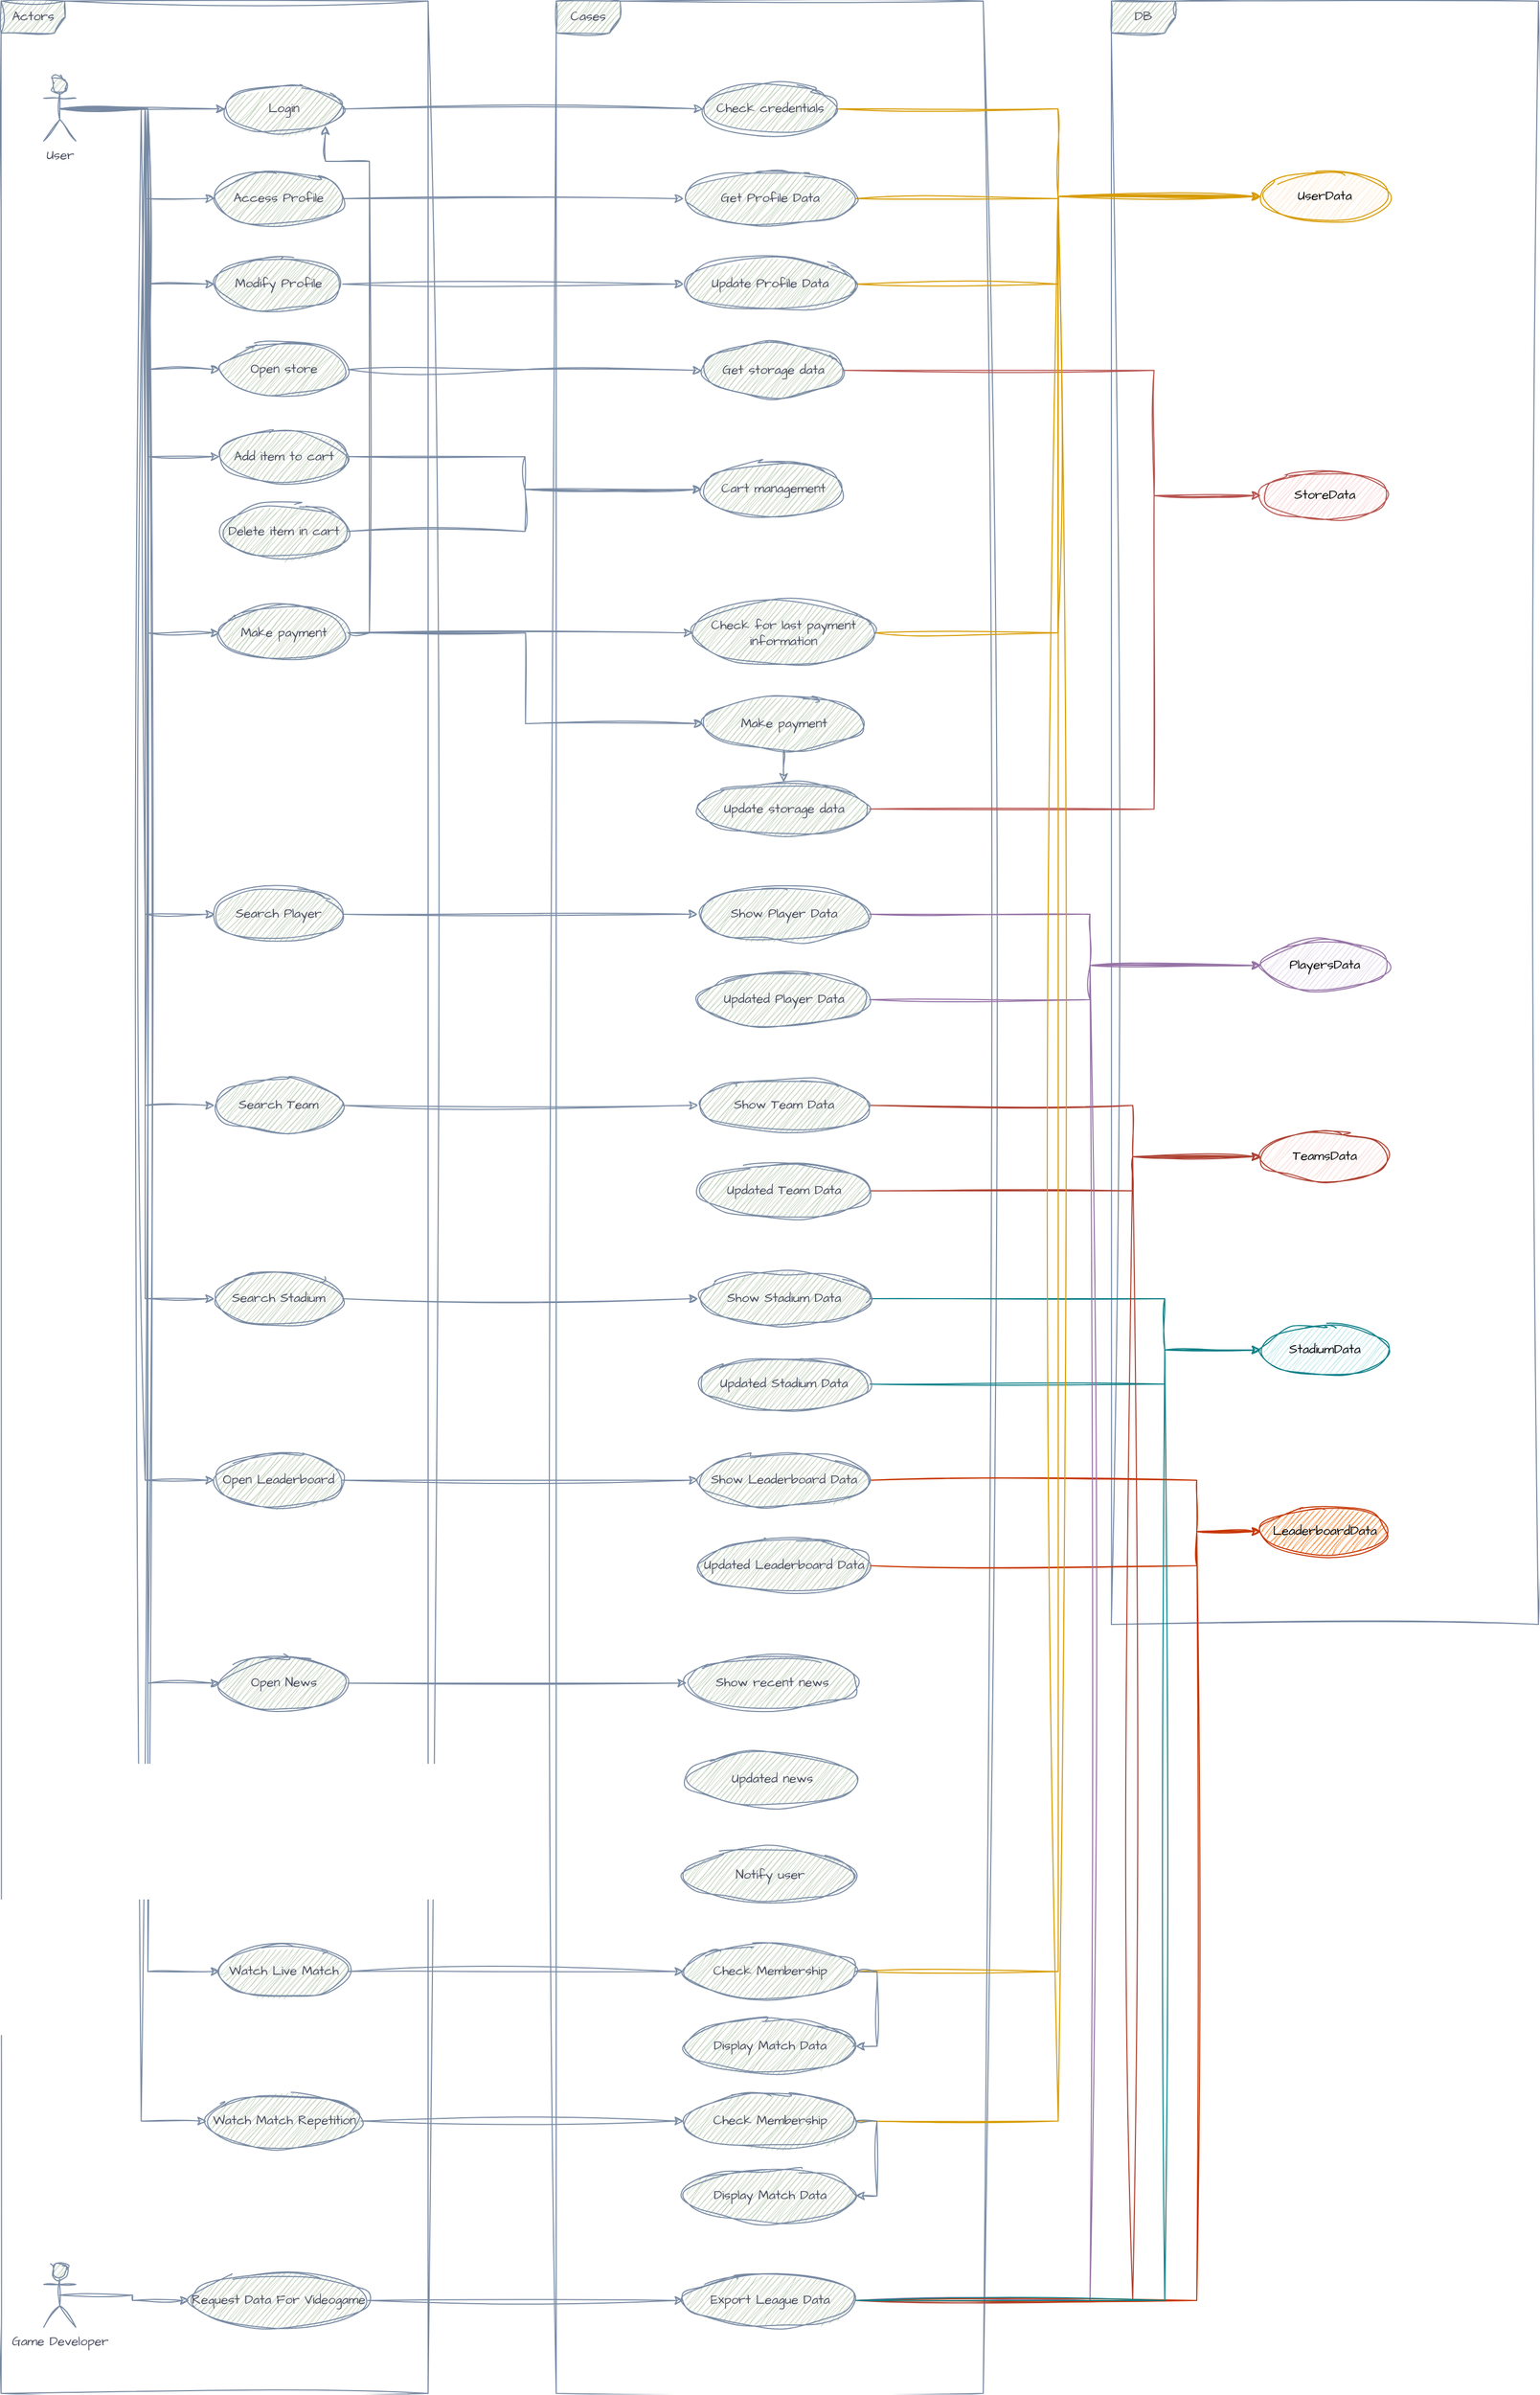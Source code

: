 <mxfile version="24.2.0" type="device">
  <diagram name="Página-1" id="D-0jdvNuqakPEcL21Xn9">
    <mxGraphModel dx="1862" dy="541" grid="1" gridSize="10" guides="1" tooltips="1" connect="1" arrows="1" fold="1" page="1" pageScale="1" pageWidth="827" pageHeight="1169" math="0" shadow="0">
      <root>
        <mxCell id="0" />
        <mxCell id="1" parent="0" />
        <mxCell id="15XDuqP0ykz5soVIeBwF-1" value="Cases" style="shape=umlFrame;whiteSpace=wrap;html=1;pointerEvents=0;sketch=1;hachureGap=4;jiggle=2;curveFitting=1;strokeColor=#788AA3;fontFamily=Architects Daughter;fontSource=https%3A%2F%2Ffonts.googleapis.com%2Fcss%3Ffamily%3DArchitects%2BDaughter;fontColor=#46495D;fillColor=#B2C9AB;movable=0;resizable=0;rotatable=0;deletable=0;editable=0;locked=1;connectable=0;" parent="1" vertex="1">
          <mxGeometry x="200" y="160" width="400" height="2240" as="geometry" />
        </mxCell>
        <mxCell id="15XDuqP0ykz5soVIeBwF-2" value="Actors" style="shape=umlFrame;whiteSpace=wrap;html=1;pointerEvents=0;sketch=1;hachureGap=4;jiggle=2;curveFitting=1;strokeColor=#788AA3;fontFamily=Architects Daughter;fontSource=https%3A%2F%2Ffonts.googleapis.com%2Fcss%3Ffamily%3DArchitects%2BDaughter;fontColor=#46495D;fillColor=#B2C9AB;movable=0;resizable=0;rotatable=0;deletable=0;editable=0;locked=1;connectable=0;" parent="1" vertex="1">
          <mxGeometry x="-320" y="160" width="400" height="2240" as="geometry" />
        </mxCell>
        <mxCell id="15XDuqP0ykz5soVIeBwF-3" value="DB" style="shape=umlFrame;whiteSpace=wrap;html=1;pointerEvents=0;sketch=1;hachureGap=4;jiggle=2;curveFitting=1;strokeColor=#788AA3;fontFamily=Architects Daughter;fontSource=https%3A%2F%2Ffonts.googleapis.com%2Fcss%3Ffamily%3DArchitects%2BDaughter;fontColor=#46495D;fillColor=#B2C9AB;movable=0;resizable=0;rotatable=0;deletable=0;editable=0;locked=1;connectable=0;" parent="1" vertex="1">
          <mxGeometry x="720" y="160" width="400" height="1520" as="geometry" />
        </mxCell>
        <mxCell id="15XDuqP0ykz5soVIeBwF-55" style="edgeStyle=orthogonalEdgeStyle;rounded=0;sketch=1;hachureGap=4;jiggle=2;curveFitting=1;orthogonalLoop=1;jettySize=auto;html=1;exitX=0.5;exitY=0.5;exitDx=0;exitDy=0;exitPerimeter=0;entryX=0;entryY=0.5;entryDx=0;entryDy=0;strokeColor=#788AA3;fontFamily=Architects Daughter;fontSource=https%3A%2F%2Ffonts.googleapis.com%2Fcss%3Ffamily%3DArchitects%2BDaughter;fontColor=#46495D;fillColor=#B2C9AB;" parent="1" source="15XDuqP0ykz5soVIeBwF-4" target="15XDuqP0ykz5soVIeBwF-6" edge="1">
          <mxGeometry relative="1" as="geometry" />
        </mxCell>
        <mxCell id="15XDuqP0ykz5soVIeBwF-58" style="edgeStyle=orthogonalEdgeStyle;rounded=0;sketch=1;hachureGap=4;jiggle=2;curveFitting=1;orthogonalLoop=1;jettySize=auto;html=1;exitX=0.5;exitY=0.5;exitDx=0;exitDy=0;exitPerimeter=0;entryX=0;entryY=0.5;entryDx=0;entryDy=0;strokeColor=#788AA3;fontFamily=Architects Daughter;fontSource=https%3A%2F%2Ffonts.googleapis.com%2Fcss%3Ffamily%3DArchitects%2BDaughter;fontColor=#46495D;fillColor=#B2C9AB;" parent="1" source="15XDuqP0ykz5soVIeBwF-4" target="15XDuqP0ykz5soVIeBwF-19" edge="1">
          <mxGeometry relative="1" as="geometry" />
        </mxCell>
        <mxCell id="15XDuqP0ykz5soVIeBwF-61" style="edgeStyle=orthogonalEdgeStyle;rounded=0;sketch=1;hachureGap=4;jiggle=2;curveFitting=1;orthogonalLoop=1;jettySize=auto;html=1;exitX=0.5;exitY=0.5;exitDx=0;exitDy=0;exitPerimeter=0;entryX=0;entryY=0.5;entryDx=0;entryDy=0;strokeColor=#788AA3;fontFamily=Architects Daughter;fontSource=https%3A%2F%2Ffonts.googleapis.com%2Fcss%3Ffamily%3DArchitects%2BDaughter;fontColor=#46495D;fillColor=#B2C9AB;" parent="1" source="15XDuqP0ykz5soVIeBwF-4" target="15XDuqP0ykz5soVIeBwF-21" edge="1">
          <mxGeometry relative="1" as="geometry" />
        </mxCell>
        <mxCell id="15XDuqP0ykz5soVIeBwF-64" style="edgeStyle=orthogonalEdgeStyle;rounded=0;sketch=1;hachureGap=4;jiggle=2;curveFitting=1;orthogonalLoop=1;jettySize=auto;html=1;exitX=0.5;exitY=0.5;exitDx=0;exitDy=0;exitPerimeter=0;entryX=0;entryY=0.5;entryDx=0;entryDy=0;strokeColor=#788AA3;fontFamily=Architects Daughter;fontSource=https%3A%2F%2Ffonts.googleapis.com%2Fcss%3Ffamily%3DArchitects%2BDaughter;fontColor=#46495D;fillColor=#B2C9AB;" parent="1" source="15XDuqP0ykz5soVIeBwF-4" target="15XDuqP0ykz5soVIeBwF-9" edge="1">
          <mxGeometry relative="1" as="geometry" />
        </mxCell>
        <mxCell id="15XDuqP0ykz5soVIeBwF-83" style="edgeStyle=orthogonalEdgeStyle;rounded=0;sketch=1;hachureGap=4;jiggle=2;curveFitting=1;orthogonalLoop=1;jettySize=auto;html=1;exitX=0.5;exitY=0.5;exitDx=0;exitDy=0;exitPerimeter=0;entryX=0;entryY=0.5;entryDx=0;entryDy=0;strokeColor=#788AA3;fontFamily=Architects Daughter;fontSource=https%3A%2F%2Ffonts.googleapis.com%2Fcss%3Ffamily%3DArchitects%2BDaughter;fontColor=#46495D;fillColor=#B2C9AB;" parent="1" source="15XDuqP0ykz5soVIeBwF-4" target="15XDuqP0ykz5soVIeBwF-12" edge="1">
          <mxGeometry relative="1" as="geometry" />
        </mxCell>
        <mxCell id="15XDuqP0ykz5soVIeBwF-84" style="edgeStyle=orthogonalEdgeStyle;rounded=0;sketch=1;hachureGap=4;jiggle=2;curveFitting=1;orthogonalLoop=1;jettySize=auto;html=1;exitX=0.5;exitY=0.5;exitDx=0;exitDy=0;exitPerimeter=0;entryX=0;entryY=0.5;entryDx=0;entryDy=0;strokeColor=#788AA3;fontFamily=Architects Daughter;fontSource=https%3A%2F%2Ffonts.googleapis.com%2Fcss%3Ffamily%3DArchitects%2BDaughter;fontColor=#46495D;fillColor=#B2C9AB;" parent="1" source="15XDuqP0ykz5soVIeBwF-4" target="15XDuqP0ykz5soVIeBwF-15" edge="1">
          <mxGeometry relative="1" as="geometry" />
        </mxCell>
        <mxCell id="15XDuqP0ykz5soVIeBwF-85" style="edgeStyle=orthogonalEdgeStyle;rounded=0;sketch=1;hachureGap=4;jiggle=2;curveFitting=1;orthogonalLoop=1;jettySize=auto;html=1;exitX=0.5;exitY=0.5;exitDx=0;exitDy=0;exitPerimeter=0;entryX=0;entryY=0.5;entryDx=0;entryDy=0;strokeColor=#788AA3;fontFamily=Architects Daughter;fontSource=https%3A%2F%2Ffonts.googleapis.com%2Fcss%3Ffamily%3DArchitects%2BDaughter;fontColor=#46495D;fillColor=#B2C9AB;" parent="1" source="15XDuqP0ykz5soVIeBwF-4" target="15XDuqP0ykz5soVIeBwF-23" edge="1">
          <mxGeometry relative="1" as="geometry" />
        </mxCell>
        <mxCell id="15XDuqP0ykz5soVIeBwF-86" style="edgeStyle=orthogonalEdgeStyle;rounded=0;sketch=1;hachureGap=4;jiggle=2;curveFitting=1;orthogonalLoop=1;jettySize=auto;html=1;exitX=0.5;exitY=0.5;exitDx=0;exitDy=0;exitPerimeter=0;entryX=0;entryY=0.5;entryDx=0;entryDy=0;strokeColor=#788AA3;fontFamily=Architects Daughter;fontSource=https%3A%2F%2Ffonts.googleapis.com%2Fcss%3Ffamily%3DArchitects%2BDaughter;fontColor=#46495D;fillColor=#B2C9AB;" parent="1" source="15XDuqP0ykz5soVIeBwF-4" target="15XDuqP0ykz5soVIeBwF-26" edge="1">
          <mxGeometry relative="1" as="geometry" />
        </mxCell>
        <mxCell id="15XDuqP0ykz5soVIeBwF-87" style="edgeStyle=orthogonalEdgeStyle;rounded=0;sketch=1;hachureGap=4;jiggle=2;curveFitting=1;orthogonalLoop=1;jettySize=auto;html=1;exitX=0.5;exitY=0.5;exitDx=0;exitDy=0;exitPerimeter=0;entryX=0;entryY=0.5;entryDx=0;entryDy=0;strokeColor=#788AA3;fontFamily=Architects Daughter;fontSource=https%3A%2F%2Ffonts.googleapis.com%2Fcss%3Ffamily%3DArchitects%2BDaughter;fontColor=#46495D;fillColor=#B2C9AB;" parent="1" source="15XDuqP0ykz5soVIeBwF-4" target="15XDuqP0ykz5soVIeBwF-31" edge="1">
          <mxGeometry relative="1" as="geometry" />
        </mxCell>
        <mxCell id="15XDuqP0ykz5soVIeBwF-88" style="edgeStyle=orthogonalEdgeStyle;rounded=0;sketch=1;hachureGap=4;jiggle=2;curveFitting=1;orthogonalLoop=1;jettySize=auto;html=1;exitX=0.5;exitY=0.5;exitDx=0;exitDy=0;exitPerimeter=0;entryX=0;entryY=0.5;entryDx=0;entryDy=0;strokeColor=#788AA3;fontFamily=Architects Daughter;fontSource=https%3A%2F%2Ffonts.googleapis.com%2Fcss%3Ffamily%3DArchitects%2BDaughter;fontColor=#46495D;fillColor=#B2C9AB;" parent="1" source="15XDuqP0ykz5soVIeBwF-4" target="15XDuqP0ykz5soVIeBwF-35" edge="1">
          <mxGeometry relative="1" as="geometry" />
        </mxCell>
        <mxCell id="15XDuqP0ykz5soVIeBwF-89" style="edgeStyle=orthogonalEdgeStyle;rounded=0;sketch=1;hachureGap=4;jiggle=2;curveFitting=1;orthogonalLoop=1;jettySize=auto;html=1;exitX=0.5;exitY=0.5;exitDx=0;exitDy=0;exitPerimeter=0;entryX=0;entryY=0.5;entryDx=0;entryDy=0;strokeColor=#788AA3;fontFamily=Architects Daughter;fontSource=https%3A%2F%2Ffonts.googleapis.com%2Fcss%3Ffamily%3DArchitects%2BDaughter;fontColor=#46495D;fillColor=#B2C9AB;" parent="1" source="15XDuqP0ykz5soVIeBwF-4" target="15XDuqP0ykz5soVIeBwF-39" edge="1">
          <mxGeometry relative="1" as="geometry" />
        </mxCell>
        <mxCell id="15XDuqP0ykz5soVIeBwF-90" style="edgeStyle=orthogonalEdgeStyle;rounded=0;sketch=1;hachureGap=4;jiggle=2;curveFitting=1;orthogonalLoop=1;jettySize=auto;html=1;exitX=0.5;exitY=0.5;exitDx=0;exitDy=0;exitPerimeter=0;entryX=0;entryY=0.5;entryDx=0;entryDy=0;strokeColor=#788AA3;fontFamily=Architects Daughter;fontSource=https%3A%2F%2Ffonts.googleapis.com%2Fcss%3Ffamily%3DArchitects%2BDaughter;fontColor=#46495D;fillColor=#B2C9AB;" parent="1" source="15XDuqP0ykz5soVIeBwF-4" target="15XDuqP0ykz5soVIeBwF-44" edge="1">
          <mxGeometry relative="1" as="geometry" />
        </mxCell>
        <mxCell id="15XDuqP0ykz5soVIeBwF-91" style="edgeStyle=orthogonalEdgeStyle;rounded=0;sketch=1;hachureGap=4;jiggle=2;curveFitting=1;orthogonalLoop=1;jettySize=auto;html=1;exitX=0.5;exitY=0.5;exitDx=0;exitDy=0;exitPerimeter=0;entryX=0;entryY=0.5;entryDx=0;entryDy=0;strokeColor=#788AA3;fontFamily=Architects Daughter;fontSource=https%3A%2F%2Ffonts.googleapis.com%2Fcss%3Ffamily%3DArchitects%2BDaughter;fontColor=#46495D;fillColor=#B2C9AB;" parent="1" source="15XDuqP0ykz5soVIeBwF-4" target="15XDuqP0ykz5soVIeBwF-47" edge="1">
          <mxGeometry relative="1" as="geometry" />
        </mxCell>
        <mxCell id="15XDuqP0ykz5soVIeBwF-4" value="User" style="shape=umlActor;verticalLabelPosition=bottom;verticalAlign=top;html=1;sketch=1;hachureGap=4;jiggle=2;curveFitting=1;strokeColor=#788AA3;fontFamily=Architects Daughter;fontSource=https%3A%2F%2Ffonts.googleapis.com%2Fcss%3Ffamily%3DArchitects%2BDaughter;fontColor=#46495D;fillColor=#B2C9AB;labelPosition=center;align=center;" parent="1" vertex="1">
          <mxGeometry x="-280" y="230.94" width="30" height="60" as="geometry" />
        </mxCell>
        <mxCell id="15XDuqP0ykz5soVIeBwF-56" style="edgeStyle=orthogonalEdgeStyle;rounded=0;sketch=1;hachureGap=4;jiggle=2;curveFitting=1;orthogonalLoop=1;jettySize=auto;html=1;exitX=1;exitY=0.5;exitDx=0;exitDy=0;entryX=0;entryY=0.5;entryDx=0;entryDy=0;strokeColor=#788AA3;fontFamily=Architects Daughter;fontSource=https%3A%2F%2Ffonts.googleapis.com%2Fcss%3Ffamily%3DArchitects%2BDaughter;fontColor=#46495D;fillColor=#B2C9AB;" parent="1" source="15XDuqP0ykz5soVIeBwF-6" target="15XDuqP0ykz5soVIeBwF-7" edge="1">
          <mxGeometry relative="1" as="geometry" />
        </mxCell>
        <mxCell id="15XDuqP0ykz5soVIeBwF-6" value="Login" style="ellipse;whiteSpace=wrap;html=1;sketch=1;hachureGap=4;jiggle=2;curveFitting=1;strokeColor=#788AA3;fontFamily=Architects Daughter;fontSource=https%3A%2F%2Ffonts.googleapis.com%2Fcss%3Ffamily%3DArchitects%2BDaughter;fontColor=#46495D;fillColor=#B2C9AB;" parent="1" vertex="1">
          <mxGeometry x="-110" y="238.44" width="110" height="45" as="geometry" />
        </mxCell>
        <mxCell id="15XDuqP0ykz5soVIeBwF-57" style="edgeStyle=orthogonalEdgeStyle;rounded=0;sketch=1;hachureGap=4;jiggle=2;curveFitting=1;orthogonalLoop=1;jettySize=auto;html=1;exitX=1;exitY=0.5;exitDx=0;exitDy=0;entryX=0;entryY=0.5;entryDx=0;entryDy=0;strokeColor=#d79b00;fontFamily=Architects Daughter;fontSource=https%3A%2F%2Ffonts.googleapis.com%2Fcss%3Ffamily%3DArchitects%2BDaughter;fontColor=#46495D;fillColor=#ffe6cc;" parent="1" source="15XDuqP0ykz5soVIeBwF-7" target="15XDuqP0ykz5soVIeBwF-8" edge="1">
          <mxGeometry relative="1" as="geometry">
            <Array as="points">
              <mxPoint x="670" y="261" />
              <mxPoint x="670" y="343" />
            </Array>
          </mxGeometry>
        </mxCell>
        <mxCell id="15XDuqP0ykz5soVIeBwF-7" value="Check credentials" style="ellipse;whiteSpace=wrap;html=1;sketch=1;hachureGap=4;jiggle=2;curveFitting=1;strokeColor=#788AA3;fontFamily=Architects Daughter;fontSource=https%3A%2F%2Ffonts.googleapis.com%2Fcss%3Ffamily%3DArchitects%2BDaughter;fontColor=#46495D;fillColor=#B2C9AB;" parent="1" vertex="1">
          <mxGeometry x="337.5" y="237.66" width="125" height="46.56" as="geometry" />
        </mxCell>
        <mxCell id="15XDuqP0ykz5soVIeBwF-8" value="UserData" style="ellipse;whiteSpace=wrap;html=1;sketch=1;hachureGap=4;jiggle=2;curveFitting=1;strokeColor=#d79b00;fontFamily=Architects Daughter;fontSource=https%3A%2F%2Ffonts.googleapis.com%2Fcss%3Ffamily%3DArchitects%2BDaughter;fillColor=#ffe6cc;" parent="1" vertex="1">
          <mxGeometry x="860" y="320" width="120" height="45.93" as="geometry" />
        </mxCell>
        <mxCell id="15XDuqP0ykz5soVIeBwF-65" style="edgeStyle=orthogonalEdgeStyle;rounded=0;sketch=1;hachureGap=4;jiggle=2;curveFitting=1;orthogonalLoop=1;jettySize=auto;html=1;exitX=1;exitY=0.5;exitDx=0;exitDy=0;entryX=0;entryY=0.5;entryDx=0;entryDy=0;strokeColor=#788AA3;fontFamily=Architects Daughter;fontSource=https%3A%2F%2Ffonts.googleapis.com%2Fcss%3Ffamily%3DArchitects%2BDaughter;fontColor=#46495D;fillColor=#B2C9AB;" parent="1" source="15XDuqP0ykz5soVIeBwF-9" target="15XDuqP0ykz5soVIeBwF-10" edge="1">
          <mxGeometry relative="1" as="geometry" />
        </mxCell>
        <mxCell id="15XDuqP0ykz5soVIeBwF-9" value="Open store" style="ellipse;whiteSpace=wrap;html=1;sketch=1;hachureGap=4;jiggle=2;curveFitting=1;strokeColor=#788AA3;fontFamily=Architects Daughter;fontSource=https%3A%2F%2Ffonts.googleapis.com%2Fcss%3Ffamily%3DArchitects%2BDaughter;fontColor=#46495D;fillColor=#B2C9AB;" parent="1" vertex="1">
          <mxGeometry x="-115" y="480" width="120" height="50" as="geometry" />
        </mxCell>
        <mxCell id="15XDuqP0ykz5soVIeBwF-66" style="edgeStyle=orthogonalEdgeStyle;rounded=0;sketch=1;hachureGap=4;jiggle=2;curveFitting=1;orthogonalLoop=1;jettySize=auto;html=1;exitX=1;exitY=0.5;exitDx=0;exitDy=0;entryX=0;entryY=0.5;entryDx=0;entryDy=0;strokeColor=#b85450;fontFamily=Architects Daughter;fontSource=https%3A%2F%2Ffonts.googleapis.com%2Fcss%3Ffamily%3DArchitects%2BDaughter;fontColor=#46495D;fillColor=#f8cecc;" parent="1" source="15XDuqP0ykz5soVIeBwF-10" target="15XDuqP0ykz5soVIeBwF-11" edge="1">
          <mxGeometry relative="1" as="geometry">
            <Array as="points">
              <mxPoint x="760" y="506" />
              <mxPoint x="760" y="623" />
            </Array>
          </mxGeometry>
        </mxCell>
        <mxCell id="15XDuqP0ykz5soVIeBwF-10" value="Get storage data" style="ellipse;whiteSpace=wrap;html=1;sketch=1;hachureGap=4;jiggle=2;curveFitting=1;strokeColor=#788AA3;fontFamily=Architects Daughter;fontSource=https%3A%2F%2Ffonts.googleapis.com%2Fcss%3Ffamily%3DArchitects%2BDaughter;fontColor=#46495D;fillColor=#B2C9AB;" parent="1" vertex="1">
          <mxGeometry x="336.5" y="480" width="132.5" height="51.56" as="geometry" />
        </mxCell>
        <mxCell id="15XDuqP0ykz5soVIeBwF-11" value="StoreData" style="ellipse;whiteSpace=wrap;html=1;sketch=1;hachureGap=4;jiggle=2;curveFitting=1;strokeColor=#b85450;fontFamily=Architects Daughter;fontSource=https%3A%2F%2Ffonts.googleapis.com%2Fcss%3Ffamily%3DArchitects%2BDaughter;fillColor=#f8cecc;" parent="1" vertex="1">
          <mxGeometry x="860" y="600" width="120" height="45.93" as="geometry" />
        </mxCell>
        <mxCell id="15XDuqP0ykz5soVIeBwF-67" style="edgeStyle=orthogonalEdgeStyle;rounded=0;sketch=1;hachureGap=4;jiggle=2;curveFitting=1;orthogonalLoop=1;jettySize=auto;html=1;exitX=1;exitY=0.5;exitDx=0;exitDy=0;entryX=0;entryY=0.5;entryDx=0;entryDy=0;strokeColor=#788AA3;fontFamily=Architects Daughter;fontSource=https%3A%2F%2Ffonts.googleapis.com%2Fcss%3Ffamily%3DArchitects%2BDaughter;fontColor=#46495D;fillColor=#B2C9AB;" parent="1" source="15XDuqP0ykz5soVIeBwF-12" target="15XDuqP0ykz5soVIeBwF-14" edge="1">
          <mxGeometry relative="1" as="geometry" />
        </mxCell>
        <mxCell id="15XDuqP0ykz5soVIeBwF-12" value="Add item to cart" style="ellipse;whiteSpace=wrap;html=1;sketch=1;hachureGap=4;jiggle=2;curveFitting=1;strokeColor=#788AA3;fontFamily=Architects Daughter;fontSource=https%3A%2F%2Ffonts.googleapis.com%2Fcss%3Ffamily%3DArchitects%2BDaughter;fontColor=#46495D;fillColor=#B2C9AB;" parent="1" vertex="1">
          <mxGeometry x="-115" y="561.56" width="120" height="50" as="geometry" />
        </mxCell>
        <mxCell id="15XDuqP0ykz5soVIeBwF-68" style="edgeStyle=orthogonalEdgeStyle;rounded=0;sketch=1;hachureGap=4;jiggle=2;curveFitting=1;orthogonalLoop=1;jettySize=auto;html=1;exitX=1;exitY=0.5;exitDx=0;exitDy=0;entryX=0;entryY=0.5;entryDx=0;entryDy=0;strokeColor=#788AA3;fontFamily=Architects Daughter;fontSource=https%3A%2F%2Ffonts.googleapis.com%2Fcss%3Ffamily%3DArchitects%2BDaughter;fontColor=#46495D;fillColor=#B2C9AB;" parent="1" source="15XDuqP0ykz5soVIeBwF-13" target="15XDuqP0ykz5soVIeBwF-14" edge="1">
          <mxGeometry relative="1" as="geometry" />
        </mxCell>
        <mxCell id="15XDuqP0ykz5soVIeBwF-13" value="Delete item in cart" style="ellipse;whiteSpace=wrap;html=1;sketch=1;hachureGap=4;jiggle=2;curveFitting=1;strokeColor=#788AA3;fontFamily=Architects Daughter;fontSource=https%3A%2F%2Ffonts.googleapis.com%2Fcss%3Ffamily%3DArchitects%2BDaughter;fontColor=#46495D;fillColor=#B2C9AB;" parent="1" vertex="1">
          <mxGeometry x="-115" y="631.56" width="120" height="50" as="geometry" />
        </mxCell>
        <mxCell id="15XDuqP0ykz5soVIeBwF-14" value="Cart management" style="ellipse;whiteSpace=wrap;html=1;sketch=1;hachureGap=4;jiggle=2;curveFitting=1;strokeColor=#788AA3;fontFamily=Architects Daughter;fontSource=https%3A%2F%2Ffonts.googleapis.com%2Fcss%3Ffamily%3DArchitects%2BDaughter;fontColor=#46495D;fillColor=#B2C9AB;" parent="1" vertex="1">
          <mxGeometry x="336.5" y="591.56" width="132.5" height="51.56" as="geometry" />
        </mxCell>
        <mxCell id="15XDuqP0ykz5soVIeBwF-69" style="edgeStyle=orthogonalEdgeStyle;rounded=0;sketch=1;hachureGap=4;jiggle=2;curveFitting=1;orthogonalLoop=1;jettySize=auto;html=1;exitX=1;exitY=0.5;exitDx=0;exitDy=0;entryX=1;entryY=1;entryDx=0;entryDy=0;strokeColor=#788AA3;fontFamily=Architects Daughter;fontSource=https%3A%2F%2Ffonts.googleapis.com%2Fcss%3Ffamily%3DArchitects%2BDaughter;fontColor=#46495D;fillColor=#B2C9AB;" parent="1" source="15XDuqP0ykz5soVIeBwF-15" target="15XDuqP0ykz5soVIeBwF-6" edge="1">
          <mxGeometry relative="1" as="geometry">
            <Array as="points">
              <mxPoint x="25" y="752" />
              <mxPoint x="25" y="310" />
              <mxPoint x="-16" y="310" />
            </Array>
          </mxGeometry>
        </mxCell>
        <mxCell id="15XDuqP0ykz5soVIeBwF-70" style="edgeStyle=orthogonalEdgeStyle;rounded=0;sketch=1;hachureGap=4;jiggle=2;curveFitting=1;orthogonalLoop=1;jettySize=auto;html=1;exitX=1;exitY=0.5;exitDx=0;exitDy=0;entryX=0;entryY=0.5;entryDx=0;entryDy=0;strokeColor=#788AA3;fontFamily=Architects Daughter;fontSource=https%3A%2F%2Ffonts.googleapis.com%2Fcss%3Ffamily%3DArchitects%2BDaughter;fontColor=#46495D;fillColor=#B2C9AB;" parent="1" source="15XDuqP0ykz5soVIeBwF-15" target="15XDuqP0ykz5soVIeBwF-16" edge="1">
          <mxGeometry relative="1" as="geometry" />
        </mxCell>
        <mxCell id="15XDuqP0ykz5soVIeBwF-72" style="edgeStyle=orthogonalEdgeStyle;rounded=0;sketch=1;hachureGap=4;jiggle=2;curveFitting=1;orthogonalLoop=1;jettySize=auto;html=1;exitX=1;exitY=0.5;exitDx=0;exitDy=0;entryX=0;entryY=0.5;entryDx=0;entryDy=0;strokeColor=#788AA3;fontFamily=Architects Daughter;fontSource=https%3A%2F%2Ffonts.googleapis.com%2Fcss%3Ffamily%3DArchitects%2BDaughter;fontColor=#46495D;fillColor=#B2C9AB;" parent="1" source="15XDuqP0ykz5soVIeBwF-15" target="15XDuqP0ykz5soVIeBwF-17" edge="1">
          <mxGeometry relative="1" as="geometry" />
        </mxCell>
        <mxCell id="15XDuqP0ykz5soVIeBwF-15" value="Make payment" style="ellipse;whiteSpace=wrap;html=1;sketch=1;hachureGap=4;jiggle=2;curveFitting=1;strokeColor=#788AA3;fontFamily=Architects Daughter;fontSource=https%3A%2F%2Ffonts.googleapis.com%2Fcss%3Ffamily%3DArchitects%2BDaughter;fontColor=#46495D;fillColor=#B2C9AB;" parent="1" vertex="1">
          <mxGeometry x="-115" y="726.56" width="120" height="50" as="geometry" />
        </mxCell>
        <mxCell id="15XDuqP0ykz5soVIeBwF-71" style="edgeStyle=orthogonalEdgeStyle;rounded=0;sketch=1;hachureGap=4;jiggle=2;curveFitting=1;orthogonalLoop=1;jettySize=auto;html=1;exitX=1;exitY=0.5;exitDx=0;exitDy=0;entryX=0;entryY=0.5;entryDx=0;entryDy=0;strokeColor=#d79b00;fontFamily=Architects Daughter;fontSource=https%3A%2F%2Ffonts.googleapis.com%2Fcss%3Ffamily%3DArchitects%2BDaughter;fontColor=#46495D;fillColor=#ffe6cc;" parent="1" source="15XDuqP0ykz5soVIeBwF-16" target="15XDuqP0ykz5soVIeBwF-8" edge="1">
          <mxGeometry relative="1" as="geometry">
            <Array as="points">
              <mxPoint x="670" y="752" />
              <mxPoint x="670" y="343" />
            </Array>
          </mxGeometry>
        </mxCell>
        <mxCell id="15XDuqP0ykz5soVIeBwF-16" value="Check for last payment information" style="ellipse;whiteSpace=wrap;html=1;sketch=1;hachureGap=4;jiggle=2;curveFitting=1;strokeColor=#788AA3;fontFamily=Architects Daughter;fontSource=https%3A%2F%2Ffonts.googleapis.com%2Fcss%3Ffamily%3DArchitects%2BDaughter;fontColor=#46495D;fillColor=#B2C9AB;" parent="1" vertex="1">
          <mxGeometry x="328" y="721.56" width="170" height="60" as="geometry" />
        </mxCell>
        <mxCell id="15XDuqP0ykz5soVIeBwF-74" style="edgeStyle=orthogonalEdgeStyle;rounded=0;sketch=1;hachureGap=4;jiggle=2;curveFitting=1;orthogonalLoop=1;jettySize=auto;html=1;exitX=0.5;exitY=1;exitDx=0;exitDy=0;entryX=0.5;entryY=0;entryDx=0;entryDy=0;strokeColor=#788AA3;fontFamily=Architects Daughter;fontSource=https%3A%2F%2Ffonts.googleapis.com%2Fcss%3Ffamily%3DArchitects%2BDaughter;fontColor=#46495D;fillColor=#B2C9AB;" parent="1" source="15XDuqP0ykz5soVIeBwF-17" target="15XDuqP0ykz5soVIeBwF-18" edge="1">
          <mxGeometry relative="1" as="geometry" />
        </mxCell>
        <mxCell id="15XDuqP0ykz5soVIeBwF-17" value="Make payment" style="ellipse;whiteSpace=wrap;html=1;sketch=1;hachureGap=4;jiggle=2;curveFitting=1;strokeColor=#788AA3;fontFamily=Architects Daughter;fontSource=https%3A%2F%2Ffonts.googleapis.com%2Fcss%3Ffamily%3DArchitects%2BDaughter;fontColor=#46495D;fillColor=#B2C9AB;" parent="1" vertex="1">
          <mxGeometry x="337.5" y="811.56" width="151" height="50" as="geometry" />
        </mxCell>
        <mxCell id="15XDuqP0ykz5soVIeBwF-73" style="edgeStyle=orthogonalEdgeStyle;rounded=0;sketch=1;hachureGap=4;jiggle=2;curveFitting=1;orthogonalLoop=1;jettySize=auto;html=1;exitX=1;exitY=0.5;exitDx=0;exitDy=0;entryX=0;entryY=0.5;entryDx=0;entryDy=0;strokeColor=#b85450;fontFamily=Architects Daughter;fontSource=https%3A%2F%2Ffonts.googleapis.com%2Fcss%3Ffamily%3DArchitects%2BDaughter;fontColor=#46495D;fillColor=#f8cecc;" parent="1" source="15XDuqP0ykz5soVIeBwF-18" target="15XDuqP0ykz5soVIeBwF-11" edge="1">
          <mxGeometry relative="1" as="geometry">
            <Array as="points">
              <mxPoint x="760" y="917" />
              <mxPoint x="760" y="623" />
            </Array>
          </mxGeometry>
        </mxCell>
        <mxCell id="15XDuqP0ykz5soVIeBwF-18" value="Update storage data" style="ellipse;whiteSpace=wrap;html=1;sketch=1;hachureGap=4;jiggle=2;curveFitting=1;strokeColor=#788AA3;fontFamily=Architects Daughter;fontSource=https%3A%2F%2Ffonts.googleapis.com%2Fcss%3Ffamily%3DArchitects%2BDaughter;fontColor=#46495D;fillColor=#B2C9AB;" parent="1" vertex="1">
          <mxGeometry x="332.5" y="891.56" width="161" height="50" as="geometry" />
        </mxCell>
        <mxCell id="15XDuqP0ykz5soVIeBwF-59" style="edgeStyle=orthogonalEdgeStyle;rounded=0;sketch=1;hachureGap=4;jiggle=2;curveFitting=1;orthogonalLoop=1;jettySize=auto;html=1;exitX=1;exitY=0.5;exitDx=0;exitDy=0;entryX=0;entryY=0.5;entryDx=0;entryDy=0;strokeColor=#788AA3;fontFamily=Architects Daughter;fontSource=https%3A%2F%2Ffonts.googleapis.com%2Fcss%3Ffamily%3DArchitects%2BDaughter;fontColor=#46495D;fillColor=#B2C9AB;" parent="1" source="15XDuqP0ykz5soVIeBwF-19" target="15XDuqP0ykz5soVIeBwF-20" edge="1">
          <mxGeometry relative="1" as="geometry" />
        </mxCell>
        <mxCell id="15XDuqP0ykz5soVIeBwF-19" value="Access Profile" style="ellipse;whiteSpace=wrap;html=1;sketch=1;hachureGap=4;jiggle=2;curveFitting=1;strokeColor=#788AA3;fontFamily=Architects Daughter;fontSource=https%3A%2F%2Ffonts.googleapis.com%2Fcss%3Ffamily%3DArchitects%2BDaughter;fontColor=#46495D;fillColor=#B2C9AB;" parent="1" vertex="1">
          <mxGeometry x="-120" y="320" width="120" height="50" as="geometry" />
        </mxCell>
        <mxCell id="15XDuqP0ykz5soVIeBwF-60" style="edgeStyle=orthogonalEdgeStyle;rounded=0;sketch=1;hachureGap=4;jiggle=2;curveFitting=1;orthogonalLoop=1;jettySize=auto;html=1;exitX=1;exitY=0.5;exitDx=0;exitDy=0;entryX=0;entryY=0.5;entryDx=0;entryDy=0;strokeColor=#d79b00;fontFamily=Architects Daughter;fontSource=https%3A%2F%2Ffonts.googleapis.com%2Fcss%3Ffamily%3DArchitects%2BDaughter;fontColor=#46495D;fillColor=#ffe6cc;" parent="1" source="15XDuqP0ykz5soVIeBwF-20" target="15XDuqP0ykz5soVIeBwF-8" edge="1">
          <mxGeometry relative="1" as="geometry" />
        </mxCell>
        <mxCell id="15XDuqP0ykz5soVIeBwF-20" value="Get Profile Data" style="ellipse;whiteSpace=wrap;html=1;sketch=1;hachureGap=4;jiggle=2;curveFitting=1;strokeColor=#788AA3;fontFamily=Architects Daughter;fontSource=https%3A%2F%2Ffonts.googleapis.com%2Fcss%3Ffamily%3DArchitects%2BDaughter;fontColor=#46495D;fillColor=#B2C9AB;" parent="1" vertex="1">
          <mxGeometry x="319.5" y="320" width="161" height="50" as="geometry" />
        </mxCell>
        <mxCell id="15XDuqP0ykz5soVIeBwF-62" style="edgeStyle=orthogonalEdgeStyle;rounded=0;sketch=1;hachureGap=4;jiggle=2;curveFitting=1;orthogonalLoop=1;jettySize=auto;html=1;exitX=1;exitY=0.5;exitDx=0;exitDy=0;entryX=0;entryY=0.5;entryDx=0;entryDy=0;strokeColor=#788AA3;fontFamily=Architects Daughter;fontSource=https%3A%2F%2Ffonts.googleapis.com%2Fcss%3Ffamily%3DArchitects%2BDaughter;fontColor=#46495D;fillColor=#B2C9AB;" parent="1" source="15XDuqP0ykz5soVIeBwF-21" target="15XDuqP0ykz5soVIeBwF-22" edge="1">
          <mxGeometry relative="1" as="geometry" />
        </mxCell>
        <mxCell id="15XDuqP0ykz5soVIeBwF-21" value="Modify Profile" style="ellipse;whiteSpace=wrap;html=1;sketch=1;hachureGap=4;jiggle=2;curveFitting=1;strokeColor=#788AA3;fontFamily=Architects Daughter;fontSource=https%3A%2F%2Ffonts.googleapis.com%2Fcss%3Ffamily%3DArchitects%2BDaughter;fontColor=#46495D;fillColor=#B2C9AB;" parent="1" vertex="1">
          <mxGeometry x="-120" y="400" width="120" height="50" as="geometry" />
        </mxCell>
        <mxCell id="15XDuqP0ykz5soVIeBwF-63" style="edgeStyle=orthogonalEdgeStyle;rounded=0;sketch=1;hachureGap=4;jiggle=2;curveFitting=1;orthogonalLoop=1;jettySize=auto;html=1;exitX=1;exitY=0.5;exitDx=0;exitDy=0;entryX=0;entryY=0.5;entryDx=0;entryDy=0;strokeColor=#d79b00;fontFamily=Architects Daughter;fontSource=https%3A%2F%2Ffonts.googleapis.com%2Fcss%3Ffamily%3DArchitects%2BDaughter;fontColor=#46495D;fillColor=#ffe6cc;" parent="1" source="15XDuqP0ykz5soVIeBwF-22" target="15XDuqP0ykz5soVIeBwF-8" edge="1">
          <mxGeometry relative="1" as="geometry" />
        </mxCell>
        <mxCell id="15XDuqP0ykz5soVIeBwF-22" value="Update Profile Data" style="ellipse;whiteSpace=wrap;html=1;sketch=1;hachureGap=4;jiggle=2;curveFitting=1;strokeColor=#788AA3;fontFamily=Architects Daughter;fontSource=https%3A%2F%2Ffonts.googleapis.com%2Fcss%3Ffamily%3DArchitects%2BDaughter;fontColor=#46495D;fillColor=#B2C9AB;" parent="1" vertex="1">
          <mxGeometry x="319.5" y="400" width="161" height="50" as="geometry" />
        </mxCell>
        <mxCell id="15XDuqP0ykz5soVIeBwF-75" style="edgeStyle=orthogonalEdgeStyle;rounded=0;sketch=1;hachureGap=4;jiggle=2;curveFitting=1;orthogonalLoop=1;jettySize=auto;html=1;exitX=1;exitY=0.5;exitDx=0;exitDy=0;entryX=0;entryY=0.5;entryDx=0;entryDy=0;strokeColor=#788AA3;fontFamily=Architects Daughter;fontSource=https%3A%2F%2Ffonts.googleapis.com%2Fcss%3Ffamily%3DArchitects%2BDaughter;fontColor=#46495D;fillColor=#B2C9AB;" parent="1" source="15XDuqP0ykz5soVIeBwF-23" target="15XDuqP0ykz5soVIeBwF-24" edge="1">
          <mxGeometry relative="1" as="geometry" />
        </mxCell>
        <mxCell id="15XDuqP0ykz5soVIeBwF-23" value="Search Player" style="ellipse;whiteSpace=wrap;html=1;sketch=1;hachureGap=4;jiggle=2;curveFitting=1;strokeColor=#788AA3;fontFamily=Architects Daughter;fontSource=https%3A%2F%2Ffonts.googleapis.com%2Fcss%3Ffamily%3DArchitects%2BDaughter;fontColor=#46495D;fillColor=#B2C9AB;" parent="1" vertex="1">
          <mxGeometry x="-120" y="990.0" width="120" height="50" as="geometry" />
        </mxCell>
        <mxCell id="15XDuqP0ykz5soVIeBwF-76" style="edgeStyle=orthogonalEdgeStyle;rounded=0;sketch=1;hachureGap=4;jiggle=2;curveFitting=1;orthogonalLoop=1;jettySize=auto;html=1;exitX=1;exitY=0.5;exitDx=0;exitDy=0;entryX=0;entryY=0.5;entryDx=0;entryDy=0;strokeColor=#9673a6;fontFamily=Architects Daughter;fontSource=https%3A%2F%2Ffonts.googleapis.com%2Fcss%3Ffamily%3DArchitects%2BDaughter;fontColor=#46495D;fillColor=#e1d5e7;" parent="1" source="15XDuqP0ykz5soVIeBwF-24" target="15XDuqP0ykz5soVIeBwF-29" edge="1">
          <mxGeometry relative="1" as="geometry">
            <Array as="points">
              <mxPoint x="700" y="1015" />
              <mxPoint x="700" y="1063" />
            </Array>
          </mxGeometry>
        </mxCell>
        <mxCell id="15XDuqP0ykz5soVIeBwF-24" value="Show Player Data" style="ellipse;whiteSpace=wrap;html=1;sketch=1;hachureGap=4;jiggle=2;curveFitting=1;strokeColor=#788AA3;fontFamily=Architects Daughter;fontSource=https%3A%2F%2Ffonts.googleapis.com%2Fcss%3Ffamily%3DArchitects%2BDaughter;fontColor=#46495D;fillColor=#B2C9AB;" parent="1" vertex="1">
          <mxGeometry x="332.5" y="990" width="161" height="50" as="geometry" />
        </mxCell>
        <mxCell id="15XDuqP0ykz5soVIeBwF-78" style="edgeStyle=orthogonalEdgeStyle;rounded=0;sketch=1;hachureGap=4;jiggle=2;curveFitting=1;orthogonalLoop=1;jettySize=auto;html=1;exitX=1;exitY=0.5;exitDx=0;exitDy=0;entryX=0;entryY=0.5;entryDx=0;entryDy=0;strokeColor=#9673a6;fontFamily=Architects Daughter;fontSource=https%3A%2F%2Ffonts.googleapis.com%2Fcss%3Ffamily%3DArchitects%2BDaughter;fontColor=#46495D;fillColor=#e1d5e7;" parent="1" source="15XDuqP0ykz5soVIeBwF-25" target="15XDuqP0ykz5soVIeBwF-29" edge="1">
          <mxGeometry relative="1" as="geometry">
            <Array as="points">
              <mxPoint x="700" y="1095" />
              <mxPoint x="700" y="1063" />
            </Array>
          </mxGeometry>
        </mxCell>
        <mxCell id="15XDuqP0ykz5soVIeBwF-25" value="Updated Player Data" style="ellipse;whiteSpace=wrap;html=1;sketch=1;hachureGap=4;jiggle=2;curveFitting=1;strokeColor=#788AA3;fontFamily=Architects Daughter;fontSource=https%3A%2F%2Ffonts.googleapis.com%2Fcss%3Ffamily%3DArchitects%2BDaughter;fontColor=#46495D;fillColor=#B2C9AB;" parent="1" vertex="1">
          <mxGeometry x="332.5" y="1070" width="161" height="50" as="geometry" />
        </mxCell>
        <mxCell id="15XDuqP0ykz5soVIeBwF-79" style="edgeStyle=orthogonalEdgeStyle;rounded=0;sketch=1;hachureGap=4;jiggle=2;curveFitting=1;orthogonalLoop=1;jettySize=auto;html=1;exitX=1;exitY=0.5;exitDx=0;exitDy=0;entryX=0;entryY=0.5;entryDx=0;entryDy=0;strokeColor=#788AA3;fontFamily=Architects Daughter;fontSource=https%3A%2F%2Ffonts.googleapis.com%2Fcss%3Ffamily%3DArchitects%2BDaughter;fontColor=#46495D;fillColor=#B2C9AB;" parent="1" source="15XDuqP0ykz5soVIeBwF-26" target="15XDuqP0ykz5soVIeBwF-27" edge="1">
          <mxGeometry relative="1" as="geometry" />
        </mxCell>
        <mxCell id="15XDuqP0ykz5soVIeBwF-26" value="Search Team" style="ellipse;whiteSpace=wrap;html=1;sketch=1;hachureGap=4;jiggle=2;curveFitting=1;strokeColor=#788AA3;fontFamily=Architects Daughter;fontSource=https%3A%2F%2Ffonts.googleapis.com%2Fcss%3Ffamily%3DArchitects%2BDaughter;fontColor=#46495D;fillColor=#B2C9AB;" parent="1" vertex="1">
          <mxGeometry x="-120" y="1169.0" width="120" height="50" as="geometry" />
        </mxCell>
        <mxCell id="15XDuqP0ykz5soVIeBwF-80" style="edgeStyle=orthogonalEdgeStyle;rounded=0;sketch=1;hachureGap=4;jiggle=2;curveFitting=1;orthogonalLoop=1;jettySize=auto;html=1;exitX=1;exitY=0.5;exitDx=0;exitDy=0;entryX=0;entryY=0.5;entryDx=0;entryDy=0;strokeColor=#ae4132;fontFamily=Architects Daughter;fontSource=https%3A%2F%2Ffonts.googleapis.com%2Fcss%3Ffamily%3DArchitects%2BDaughter;fontColor=#46495D;fillColor=#fad9d5;" parent="1" source="15XDuqP0ykz5soVIeBwF-27" target="15XDuqP0ykz5soVIeBwF-30" edge="1">
          <mxGeometry relative="1" as="geometry">
            <Array as="points">
              <mxPoint x="740" y="1194" />
              <mxPoint x="740" y="1242" />
            </Array>
          </mxGeometry>
        </mxCell>
        <mxCell id="15XDuqP0ykz5soVIeBwF-27" value="Show Team Data" style="ellipse;whiteSpace=wrap;html=1;sketch=1;hachureGap=4;jiggle=2;curveFitting=1;strokeColor=#788AA3;fontFamily=Architects Daughter;fontSource=https%3A%2F%2Ffonts.googleapis.com%2Fcss%3Ffamily%3DArchitects%2BDaughter;fontColor=#46495D;fillColor=#B2C9AB;" parent="1" vertex="1">
          <mxGeometry x="333" y="1169" width="161" height="50" as="geometry" />
        </mxCell>
        <mxCell id="15XDuqP0ykz5soVIeBwF-81" style="edgeStyle=orthogonalEdgeStyle;rounded=0;sketch=1;hachureGap=4;jiggle=2;curveFitting=1;orthogonalLoop=1;jettySize=auto;html=1;exitX=1;exitY=0.5;exitDx=0;exitDy=0;entryX=0;entryY=0.5;entryDx=0;entryDy=0;strokeColor=#ae4132;fontFamily=Architects Daughter;fontSource=https%3A%2F%2Ffonts.googleapis.com%2Fcss%3Ffamily%3DArchitects%2BDaughter;fontColor=#46495D;fillColor=#fad9d5;" parent="1" source="15XDuqP0ykz5soVIeBwF-28" target="15XDuqP0ykz5soVIeBwF-30" edge="1">
          <mxGeometry relative="1" as="geometry">
            <Array as="points">
              <mxPoint x="740" y="1274" />
              <mxPoint x="740" y="1242" />
            </Array>
          </mxGeometry>
        </mxCell>
        <mxCell id="15XDuqP0ykz5soVIeBwF-28" value="Updated Team Data" style="ellipse;whiteSpace=wrap;html=1;sketch=1;hachureGap=4;jiggle=2;curveFitting=1;strokeColor=#788AA3;fontFamily=Architects Daughter;fontSource=https%3A%2F%2Ffonts.googleapis.com%2Fcss%3Ffamily%3DArchitects%2BDaughter;fontColor=#46495D;fillColor=#B2C9AB;" parent="1" vertex="1">
          <mxGeometry x="333" y="1249" width="161" height="50" as="geometry" />
        </mxCell>
        <mxCell id="15XDuqP0ykz5soVIeBwF-29" value="PlayersData" style="ellipse;whiteSpace=wrap;html=1;sketch=1;hachureGap=4;jiggle=2;curveFitting=1;strokeColor=#9673a6;fontFamily=Architects Daughter;fontSource=https%3A%2F%2Ffonts.googleapis.com%2Fcss%3Ffamily%3DArchitects%2BDaughter;fillColor=#e1d5e7;" parent="1" vertex="1">
          <mxGeometry x="860" y="1040" width="120" height="45.93" as="geometry" />
        </mxCell>
        <mxCell id="15XDuqP0ykz5soVIeBwF-30" value="TeamsData" style="ellipse;whiteSpace=wrap;html=1;sketch=1;hachureGap=4;jiggle=2;curveFitting=1;strokeColor=#ae4132;fontFamily=Architects Daughter;fontSource=https%3A%2F%2Ffonts.googleapis.com%2Fcss%3Ffamily%3DArchitects%2BDaughter;fillColor=#fad9d5;" parent="1" vertex="1">
          <mxGeometry x="860" y="1219" width="120" height="45.93" as="geometry" />
        </mxCell>
        <mxCell id="15XDuqP0ykz5soVIeBwF-92" style="edgeStyle=orthogonalEdgeStyle;rounded=0;sketch=1;hachureGap=4;jiggle=2;curveFitting=1;orthogonalLoop=1;jettySize=auto;html=1;exitX=1;exitY=0.5;exitDx=0;exitDy=0;entryX=0;entryY=0.5;entryDx=0;entryDy=0;strokeColor=#788AA3;fontFamily=Architects Daughter;fontSource=https%3A%2F%2Ffonts.googleapis.com%2Fcss%3Ffamily%3DArchitects%2BDaughter;fontColor=#46495D;fillColor=#B2C9AB;" parent="1" source="15XDuqP0ykz5soVIeBwF-31" target="15XDuqP0ykz5soVIeBwF-32" edge="1">
          <mxGeometry relative="1" as="geometry" />
        </mxCell>
        <mxCell id="15XDuqP0ykz5soVIeBwF-31" value="Search Stadium" style="ellipse;whiteSpace=wrap;html=1;sketch=1;hachureGap=4;jiggle=2;curveFitting=1;strokeColor=#788AA3;fontFamily=Architects Daughter;fontSource=https%3A%2F%2Ffonts.googleapis.com%2Fcss%3Ffamily%3DArchitects%2BDaughter;fontColor=#46495D;fillColor=#B2C9AB;" parent="1" vertex="1">
          <mxGeometry x="-120" y="1350.0" width="120" height="50" as="geometry" />
        </mxCell>
        <mxCell id="15XDuqP0ykz5soVIeBwF-94" style="edgeStyle=orthogonalEdgeStyle;rounded=0;sketch=1;hachureGap=4;jiggle=2;curveFitting=1;orthogonalLoop=1;jettySize=auto;html=1;exitX=1;exitY=0.5;exitDx=0;exitDy=0;entryX=0;entryY=0.5;entryDx=0;entryDy=0;strokeColor=#0e8088;fontFamily=Architects Daughter;fontSource=https%3A%2F%2Ffonts.googleapis.com%2Fcss%3Ffamily%3DArchitects%2BDaughter;fontColor=#46495D;fillColor=#b0e3e6;" parent="1" source="15XDuqP0ykz5soVIeBwF-32" target="15XDuqP0ykz5soVIeBwF-34" edge="1">
          <mxGeometry relative="1" as="geometry">
            <Array as="points">
              <mxPoint x="770" y="1375" />
              <mxPoint x="770" y="1423" />
            </Array>
          </mxGeometry>
        </mxCell>
        <mxCell id="15XDuqP0ykz5soVIeBwF-32" value="Show Stadium Data" style="ellipse;whiteSpace=wrap;html=1;sketch=1;hachureGap=4;jiggle=2;curveFitting=1;strokeColor=#788AA3;fontFamily=Architects Daughter;fontSource=https%3A%2F%2Ffonts.googleapis.com%2Fcss%3Ffamily%3DArchitects%2BDaughter;fontColor=#46495D;fillColor=#B2C9AB;" parent="1" vertex="1">
          <mxGeometry x="333" y="1350" width="161" height="50" as="geometry" />
        </mxCell>
        <mxCell id="15XDuqP0ykz5soVIeBwF-96" style="edgeStyle=orthogonalEdgeStyle;rounded=0;sketch=1;hachureGap=4;jiggle=2;curveFitting=1;orthogonalLoop=1;jettySize=auto;html=1;exitX=1;exitY=0.5;exitDx=0;exitDy=0;entryX=0;entryY=0.5;entryDx=0;entryDy=0;strokeColor=#0e8088;fontFamily=Architects Daughter;fontSource=https%3A%2F%2Ffonts.googleapis.com%2Fcss%3Ffamily%3DArchitects%2BDaughter;fontColor=#46495D;fillColor=#b0e3e6;" parent="1" source="15XDuqP0ykz5soVIeBwF-33" target="15XDuqP0ykz5soVIeBwF-34" edge="1">
          <mxGeometry relative="1" as="geometry">
            <Array as="points">
              <mxPoint x="770" y="1455" />
              <mxPoint x="770" y="1423" />
            </Array>
          </mxGeometry>
        </mxCell>
        <mxCell id="15XDuqP0ykz5soVIeBwF-33" value="Updated Stadium Data" style="ellipse;whiteSpace=wrap;html=1;sketch=1;hachureGap=4;jiggle=2;curveFitting=1;strokeColor=#788AA3;fontFamily=Architects Daughter;fontSource=https%3A%2F%2Ffonts.googleapis.com%2Fcss%3Ffamily%3DArchitects%2BDaughter;fontColor=#46495D;fillColor=#B2C9AB;" parent="1" vertex="1">
          <mxGeometry x="333" y="1430" width="161" height="50" as="geometry" />
        </mxCell>
        <mxCell id="15XDuqP0ykz5soVIeBwF-34" value="StadiumData" style="ellipse;whiteSpace=wrap;html=1;sketch=1;hachureGap=4;jiggle=2;curveFitting=1;strokeColor=#0e8088;fontFamily=Architects Daughter;fontSource=https%3A%2F%2Ffonts.googleapis.com%2Fcss%3Ffamily%3DArchitects%2BDaughter;fillColor=#b0e3e6;" parent="1" vertex="1">
          <mxGeometry x="860" y="1400" width="120" height="45.93" as="geometry" />
        </mxCell>
        <mxCell id="15XDuqP0ykz5soVIeBwF-97" style="edgeStyle=orthogonalEdgeStyle;rounded=0;sketch=1;hachureGap=4;jiggle=2;curveFitting=1;orthogonalLoop=1;jettySize=auto;html=1;exitX=1;exitY=0.5;exitDx=0;exitDy=0;entryX=0;entryY=0.5;entryDx=0;entryDy=0;strokeColor=#788AA3;fontFamily=Architects Daughter;fontSource=https%3A%2F%2Ffonts.googleapis.com%2Fcss%3Ffamily%3DArchitects%2BDaughter;fontColor=#46495D;fillColor=#B2C9AB;" parent="1" source="15XDuqP0ykz5soVIeBwF-35" target="15XDuqP0ykz5soVIeBwF-36" edge="1">
          <mxGeometry relative="1" as="geometry" />
        </mxCell>
        <mxCell id="15XDuqP0ykz5soVIeBwF-35" value="Open Leaderboard" style="ellipse;whiteSpace=wrap;html=1;sketch=1;hachureGap=4;jiggle=2;curveFitting=1;strokeColor=#788AA3;fontFamily=Architects Daughter;fontSource=https%3A%2F%2Ffonts.googleapis.com%2Fcss%3Ffamily%3DArchitects%2BDaughter;fontColor=#46495D;fillColor=#B2C9AB;" parent="1" vertex="1">
          <mxGeometry x="-120" y="1520.0" width="120" height="50" as="geometry" />
        </mxCell>
        <mxCell id="15XDuqP0ykz5soVIeBwF-98" style="edgeStyle=orthogonalEdgeStyle;rounded=0;sketch=1;hachureGap=4;jiggle=2;curveFitting=1;orthogonalLoop=1;jettySize=auto;html=1;exitX=1;exitY=0.5;exitDx=0;exitDy=0;entryX=0;entryY=0.5;entryDx=0;entryDy=0;strokeColor=#C73500;fontFamily=Architects Daughter;fontSource=https%3A%2F%2Ffonts.googleapis.com%2Fcss%3Ffamily%3DArchitects%2BDaughter;fontColor=#46495D;fillColor=#fa6800;" parent="1" source="15XDuqP0ykz5soVIeBwF-36" target="15XDuqP0ykz5soVIeBwF-38" edge="1">
          <mxGeometry relative="1" as="geometry">
            <Array as="points">
              <mxPoint x="800" y="1545" />
              <mxPoint x="800" y="1593" />
            </Array>
          </mxGeometry>
        </mxCell>
        <mxCell id="15XDuqP0ykz5soVIeBwF-36" value="Show Leaderboard Data" style="ellipse;whiteSpace=wrap;html=1;sketch=1;hachureGap=4;jiggle=2;curveFitting=1;strokeColor=#788AA3;fontFamily=Architects Daughter;fontSource=https%3A%2F%2Ffonts.googleapis.com%2Fcss%3Ffamily%3DArchitects%2BDaughter;fontColor=#46495D;fillColor=#B2C9AB;" parent="1" vertex="1">
          <mxGeometry x="333" y="1520" width="161" height="50" as="geometry" />
        </mxCell>
        <mxCell id="15XDuqP0ykz5soVIeBwF-99" style="edgeStyle=orthogonalEdgeStyle;rounded=0;sketch=1;hachureGap=4;jiggle=2;curveFitting=1;orthogonalLoop=1;jettySize=auto;html=1;exitX=1;exitY=0.5;exitDx=0;exitDy=0;entryX=0;entryY=0.5;entryDx=0;entryDy=0;strokeColor=#C73500;fontFamily=Architects Daughter;fontSource=https%3A%2F%2Ffonts.googleapis.com%2Fcss%3Ffamily%3DArchitects%2BDaughter;fontColor=#46495D;fillColor=#fa6800;" parent="1" source="15XDuqP0ykz5soVIeBwF-37" target="15XDuqP0ykz5soVIeBwF-38" edge="1">
          <mxGeometry relative="1" as="geometry">
            <Array as="points">
              <mxPoint x="800" y="1625" />
              <mxPoint x="800" y="1593" />
            </Array>
          </mxGeometry>
        </mxCell>
        <mxCell id="15XDuqP0ykz5soVIeBwF-37" value="Updated Leaderboard Data" style="ellipse;whiteSpace=wrap;html=1;sketch=1;hachureGap=4;jiggle=2;curveFitting=1;strokeColor=#788AA3;fontFamily=Architects Daughter;fontSource=https%3A%2F%2Ffonts.googleapis.com%2Fcss%3Ffamily%3DArchitects%2BDaughter;fontColor=#46495D;fillColor=#B2C9AB;" parent="1" vertex="1">
          <mxGeometry x="333" y="1600" width="161" height="50" as="geometry" />
        </mxCell>
        <mxCell id="15XDuqP0ykz5soVIeBwF-38" value="LeaderboardData" style="ellipse;whiteSpace=wrap;html=1;sketch=1;hachureGap=4;jiggle=2;curveFitting=1;strokeColor=#C73500;fontFamily=Architects Daughter;fontSource=https%3A%2F%2Ffonts.googleapis.com%2Fcss%3Ffamily%3DArchitects%2BDaughter;fontColor=#000000;fillColor=#fa6800;" parent="1" vertex="1">
          <mxGeometry x="860" y="1570" width="120" height="45.93" as="geometry" />
        </mxCell>
        <mxCell id="15XDuqP0ykz5soVIeBwF-100" style="edgeStyle=orthogonalEdgeStyle;rounded=0;sketch=1;hachureGap=4;jiggle=2;curveFitting=1;orthogonalLoop=1;jettySize=auto;html=1;exitX=1;exitY=0.5;exitDx=0;exitDy=0;entryX=0;entryY=0.5;entryDx=0;entryDy=0;strokeColor=#788AA3;fontFamily=Architects Daughter;fontSource=https%3A%2F%2Ffonts.googleapis.com%2Fcss%3Ffamily%3DArchitects%2BDaughter;fontColor=#46495D;fillColor=#B2C9AB;" parent="1" source="15XDuqP0ykz5soVIeBwF-39" target="15XDuqP0ykz5soVIeBwF-40" edge="1">
          <mxGeometry relative="1" as="geometry" />
        </mxCell>
        <mxCell id="15XDuqP0ykz5soVIeBwF-39" value="Open News" style="ellipse;whiteSpace=wrap;html=1;sketch=1;hachureGap=4;jiggle=2;curveFitting=1;strokeColor=#788AA3;fontFamily=Architects Daughter;fontSource=https%3A%2F%2Ffonts.googleapis.com%2Fcss%3Ffamily%3DArchitects%2BDaughter;fontColor=#46495D;fillColor=#B2C9AB;" parent="1" vertex="1">
          <mxGeometry x="-115" y="1710.0" width="120" height="50" as="geometry" />
        </mxCell>
        <mxCell id="15XDuqP0ykz5soVIeBwF-40" value="Show recent news" style="ellipse;whiteSpace=wrap;html=1;sketch=1;hachureGap=4;jiggle=2;curveFitting=1;strokeColor=#788AA3;fontFamily=Architects Daughter;fontSource=https%3A%2F%2Ffonts.googleapis.com%2Fcss%3Ffamily%3DArchitects%2BDaughter;fontColor=#46495D;fillColor=#B2C9AB;" parent="1" vertex="1">
          <mxGeometry x="322.25" y="1710" width="161" height="50" as="geometry" />
        </mxCell>
        <mxCell id="15XDuqP0ykz5soVIeBwF-41" value="Updated news" style="ellipse;whiteSpace=wrap;html=1;sketch=1;hachureGap=4;jiggle=2;curveFitting=1;strokeColor=#788AA3;fontFamily=Architects Daughter;fontSource=https%3A%2F%2Ffonts.googleapis.com%2Fcss%3Ffamily%3DArchitects%2BDaughter;fontColor=#46495D;fillColor=#B2C9AB;" parent="1" vertex="1">
          <mxGeometry x="322.25" y="1800" width="161" height="50" as="geometry" />
        </mxCell>
        <mxCell id="15XDuqP0ykz5soVIeBwF-42" value="Notify user" style="ellipse;whiteSpace=wrap;html=1;sketch=1;hachureGap=4;jiggle=2;curveFitting=1;strokeColor=#788AA3;fontFamily=Architects Daughter;fontSource=https%3A%2F%2Ffonts.googleapis.com%2Fcss%3Ffamily%3DArchitects%2BDaughter;fontColor=#46495D;fillColor=#B2C9AB;" parent="1" vertex="1">
          <mxGeometry x="319.5" y="1890" width="161" height="50" as="geometry" />
        </mxCell>
        <mxCell id="15XDuqP0ykz5soVIeBwF-101" style="edgeStyle=orthogonalEdgeStyle;rounded=0;sketch=1;hachureGap=4;jiggle=2;curveFitting=1;orthogonalLoop=1;jettySize=auto;html=1;exitX=1;exitY=0.5;exitDx=0;exitDy=0;entryX=0;entryY=0.5;entryDx=0;entryDy=0;strokeColor=#788AA3;fontFamily=Architects Daughter;fontSource=https%3A%2F%2Ffonts.googleapis.com%2Fcss%3Ffamily%3DArchitects%2BDaughter;fontColor=#46495D;fillColor=#B2C9AB;" parent="1" source="15XDuqP0ykz5soVIeBwF-44" target="15XDuqP0ykz5soVIeBwF-45" edge="1">
          <mxGeometry relative="1" as="geometry" />
        </mxCell>
        <mxCell id="15XDuqP0ykz5soVIeBwF-44" value="Watch Live Match" style="ellipse;whiteSpace=wrap;html=1;sketch=1;hachureGap=4;jiggle=2;curveFitting=1;strokeColor=#788AA3;fontFamily=Architects Daughter;fontSource=https%3A%2F%2Ffonts.googleapis.com%2Fcss%3Ffamily%3DArchitects%2BDaughter;fontColor=#46495D;fillColor=#B2C9AB;" parent="1" vertex="1">
          <mxGeometry x="-115" y="1980.0" width="120" height="50" as="geometry" />
        </mxCell>
        <mxCell id="15XDuqP0ykz5soVIeBwF-102" style="edgeStyle=orthogonalEdgeStyle;rounded=0;sketch=1;hachureGap=4;jiggle=2;curveFitting=1;orthogonalLoop=1;jettySize=auto;html=1;exitX=1;exitY=0.5;exitDx=0;exitDy=0;entryX=0;entryY=0.5;entryDx=0;entryDy=0;strokeColor=#d79b00;fontFamily=Architects Daughter;fontSource=https%3A%2F%2Ffonts.googleapis.com%2Fcss%3Ffamily%3DArchitects%2BDaughter;fontColor=#46495D;fillColor=#ffe6cc;" parent="1" source="15XDuqP0ykz5soVIeBwF-45" target="15XDuqP0ykz5soVIeBwF-8" edge="1">
          <mxGeometry relative="1" as="geometry" />
        </mxCell>
        <mxCell id="15XDuqP0ykz5soVIeBwF-105" style="edgeStyle=orthogonalEdgeStyle;rounded=0;sketch=1;hachureGap=4;jiggle=2;curveFitting=1;orthogonalLoop=1;jettySize=auto;html=1;exitX=1;exitY=0.5;exitDx=0;exitDy=0;entryX=1;entryY=0.5;entryDx=0;entryDy=0;strokeColor=#788AA3;fontFamily=Architects Daughter;fontSource=https%3A%2F%2Ffonts.googleapis.com%2Fcss%3Ffamily%3DArchitects%2BDaughter;fontColor=#46495D;fillColor=#B2C9AB;" parent="1" source="15XDuqP0ykz5soVIeBwF-45" target="15XDuqP0ykz5soVIeBwF-46" edge="1">
          <mxGeometry relative="1" as="geometry" />
        </mxCell>
        <mxCell id="15XDuqP0ykz5soVIeBwF-45" value="Check Membership" style="ellipse;whiteSpace=wrap;html=1;sketch=1;hachureGap=4;jiggle=2;curveFitting=1;strokeColor=#788AA3;fontFamily=Architects Daughter;fontSource=https%3A%2F%2Ffonts.googleapis.com%2Fcss%3Ffamily%3DArchitects%2BDaughter;fontColor=#46495D;fillColor=#B2C9AB;" parent="1" vertex="1">
          <mxGeometry x="319.5" y="1980" width="161" height="50" as="geometry" />
        </mxCell>
        <mxCell id="15XDuqP0ykz5soVIeBwF-46" value="Display Match Data" style="ellipse;whiteSpace=wrap;html=1;sketch=1;hachureGap=4;jiggle=2;curveFitting=1;strokeColor=#788AA3;fontFamily=Architects Daughter;fontSource=https%3A%2F%2Ffonts.googleapis.com%2Fcss%3Ffamily%3DArchitects%2BDaughter;fontColor=#46495D;fillColor=#B2C9AB;" parent="1" vertex="1">
          <mxGeometry x="319.5" y="2050" width="161" height="50" as="geometry" />
        </mxCell>
        <mxCell id="15XDuqP0ykz5soVIeBwF-106" style="edgeStyle=orthogonalEdgeStyle;rounded=0;sketch=1;hachureGap=4;jiggle=2;curveFitting=1;orthogonalLoop=1;jettySize=auto;html=1;exitX=1;exitY=0.5;exitDx=0;exitDy=0;entryX=0;entryY=0.5;entryDx=0;entryDy=0;strokeColor=#788AA3;fontFamily=Architects Daughter;fontSource=https%3A%2F%2Ffonts.googleapis.com%2Fcss%3Ffamily%3DArchitects%2BDaughter;fontColor=#46495D;fillColor=#B2C9AB;" parent="1" source="15XDuqP0ykz5soVIeBwF-47" target="15XDuqP0ykz5soVIeBwF-48" edge="1">
          <mxGeometry relative="1" as="geometry" />
        </mxCell>
        <mxCell id="15XDuqP0ykz5soVIeBwF-47" value="Watch Match Repetition" style="ellipse;whiteSpace=wrap;html=1;sketch=1;hachureGap=4;jiggle=2;curveFitting=1;strokeColor=#788AA3;fontFamily=Architects Daughter;fontSource=https%3A%2F%2Ffonts.googleapis.com%2Fcss%3Ffamily%3DArchitects%2BDaughter;fontColor=#46495D;fillColor=#B2C9AB;" parent="1" vertex="1">
          <mxGeometry x="-127.5" y="2120" width="145" height="50" as="geometry" />
        </mxCell>
        <mxCell id="15XDuqP0ykz5soVIeBwF-108" style="edgeStyle=orthogonalEdgeStyle;rounded=0;sketch=1;hachureGap=4;jiggle=2;curveFitting=1;orthogonalLoop=1;jettySize=auto;html=1;exitX=1;exitY=0.5;exitDx=0;exitDy=0;entryX=0;entryY=0.5;entryDx=0;entryDy=0;strokeColor=#d79b00;fontFamily=Architects Daughter;fontSource=https%3A%2F%2Ffonts.googleapis.com%2Fcss%3Ffamily%3DArchitects%2BDaughter;fontColor=#46495D;fillColor=#ffe6cc;" parent="1" source="15XDuqP0ykz5soVIeBwF-48" target="15XDuqP0ykz5soVIeBwF-8" edge="1">
          <mxGeometry relative="1" as="geometry" />
        </mxCell>
        <mxCell id="15XDuqP0ykz5soVIeBwF-109" style="edgeStyle=orthogonalEdgeStyle;rounded=0;sketch=1;hachureGap=4;jiggle=2;curveFitting=1;orthogonalLoop=1;jettySize=auto;html=1;exitX=1;exitY=0.5;exitDx=0;exitDy=0;entryX=1;entryY=0.5;entryDx=0;entryDy=0;strokeColor=#788AA3;fontFamily=Architects Daughter;fontSource=https%3A%2F%2Ffonts.googleapis.com%2Fcss%3Ffamily%3DArchitects%2BDaughter;fontColor=#46495D;fillColor=#B2C9AB;" parent="1" source="15XDuqP0ykz5soVIeBwF-48" target="15XDuqP0ykz5soVIeBwF-49" edge="1">
          <mxGeometry relative="1" as="geometry" />
        </mxCell>
        <mxCell id="15XDuqP0ykz5soVIeBwF-48" value="Check Membership" style="ellipse;whiteSpace=wrap;html=1;sketch=1;hachureGap=4;jiggle=2;curveFitting=1;strokeColor=#788AA3;fontFamily=Architects Daughter;fontSource=https%3A%2F%2Ffonts.googleapis.com%2Fcss%3Ffamily%3DArchitects%2BDaughter;fontColor=#46495D;fillColor=#B2C9AB;" parent="1" vertex="1">
          <mxGeometry x="319.5" y="2120" width="161" height="50" as="geometry" />
        </mxCell>
        <mxCell id="15XDuqP0ykz5soVIeBwF-49" value="Display Match Data" style="ellipse;whiteSpace=wrap;html=1;sketch=1;hachureGap=4;jiggle=2;curveFitting=1;strokeColor=#788AA3;fontFamily=Architects Daughter;fontSource=https%3A%2F%2Ffonts.googleapis.com%2Fcss%3Ffamily%3DArchitects%2BDaughter;fontColor=#46495D;fillColor=#B2C9AB;" parent="1" vertex="1">
          <mxGeometry x="319.5" y="2190" width="161" height="50" as="geometry" />
        </mxCell>
        <mxCell id="15XDuqP0ykz5soVIeBwF-110" style="edgeStyle=orthogonalEdgeStyle;rounded=0;sketch=1;hachureGap=4;jiggle=2;curveFitting=1;orthogonalLoop=1;jettySize=auto;html=1;exitX=1;exitY=0.5;exitDx=0;exitDy=0;entryX=0;entryY=0.5;entryDx=0;entryDy=0;strokeColor=#788AA3;fontFamily=Architects Daughter;fontSource=https%3A%2F%2Ffonts.googleapis.com%2Fcss%3Ffamily%3DArchitects%2BDaughter;fontColor=#46495D;fillColor=#B2C9AB;" parent="1" source="15XDuqP0ykz5soVIeBwF-50" target="15XDuqP0ykz5soVIeBwF-51" edge="1">
          <mxGeometry relative="1" as="geometry" />
        </mxCell>
        <mxCell id="15XDuqP0ykz5soVIeBwF-50" value="Request Data For Videogame" style="ellipse;whiteSpace=wrap;html=1;sketch=1;hachureGap=4;jiggle=2;curveFitting=1;strokeColor=#788AA3;fontFamily=Architects Daughter;fontSource=https%3A%2F%2Ffonts.googleapis.com%2Fcss%3Ffamily%3DArchitects%2BDaughter;fontColor=#46495D;fillColor=#B2C9AB;" parent="1" vertex="1">
          <mxGeometry x="-143.75" y="2288" width="167.5" height="50" as="geometry" />
        </mxCell>
        <mxCell id="15XDuqP0ykz5soVIeBwF-111" style="edgeStyle=orthogonalEdgeStyle;rounded=0;sketch=1;hachureGap=4;jiggle=2;curveFitting=1;orthogonalLoop=1;jettySize=auto;html=1;exitX=1;exitY=0.5;exitDx=0;exitDy=0;entryX=0;entryY=0.5;entryDx=0;entryDy=0;strokeColor=#9673a6;fontFamily=Architects Daughter;fontSource=https%3A%2F%2Ffonts.googleapis.com%2Fcss%3Ffamily%3DArchitects%2BDaughter;fontColor=#46495D;fillColor=#e1d5e7;" parent="1" source="15XDuqP0ykz5soVIeBwF-51" target="15XDuqP0ykz5soVIeBwF-29" edge="1">
          <mxGeometry relative="1" as="geometry">
            <Array as="points">
              <mxPoint x="700" y="2313" />
              <mxPoint x="700" y="1063" />
            </Array>
          </mxGeometry>
        </mxCell>
        <mxCell id="15XDuqP0ykz5soVIeBwF-112" style="edgeStyle=orthogonalEdgeStyle;rounded=0;sketch=1;hachureGap=4;jiggle=2;curveFitting=1;orthogonalLoop=1;jettySize=auto;html=1;exitX=1;exitY=0.5;exitDx=0;exitDy=0;entryX=0;entryY=0.5;entryDx=0;entryDy=0;strokeColor=#ae4132;fontFamily=Architects Daughter;fontSource=https%3A%2F%2Ffonts.googleapis.com%2Fcss%3Ffamily%3DArchitects%2BDaughter;fontColor=#46495D;fillColor=#fad9d5;" parent="1" source="15XDuqP0ykz5soVIeBwF-51" target="15XDuqP0ykz5soVIeBwF-30" edge="1">
          <mxGeometry relative="1" as="geometry">
            <Array as="points">
              <mxPoint x="740" y="2313" />
              <mxPoint x="740" y="1242" />
            </Array>
          </mxGeometry>
        </mxCell>
        <mxCell id="15XDuqP0ykz5soVIeBwF-114" style="edgeStyle=orthogonalEdgeStyle;rounded=0;sketch=1;hachureGap=4;jiggle=2;curveFitting=1;orthogonalLoop=1;jettySize=auto;html=1;exitX=1;exitY=0.5;exitDx=0;exitDy=0;entryX=0;entryY=0.5;entryDx=0;entryDy=0;strokeColor=#C73500;fontFamily=Architects Daughter;fontSource=https%3A%2F%2Ffonts.googleapis.com%2Fcss%3Ffamily%3DArchitects%2BDaughter;fontColor=#46495D;fillColor=#fa6800;" parent="1" source="15XDuqP0ykz5soVIeBwF-51" target="15XDuqP0ykz5soVIeBwF-38" edge="1">
          <mxGeometry relative="1" as="geometry">
            <Array as="points">
              <mxPoint x="800" y="2313" />
              <mxPoint x="800" y="1593" />
            </Array>
          </mxGeometry>
        </mxCell>
        <mxCell id="15XDuqP0ykz5soVIeBwF-113" style="edgeStyle=orthogonalEdgeStyle;rounded=0;sketch=1;hachureGap=4;jiggle=2;curveFitting=1;orthogonalLoop=1;jettySize=auto;html=1;exitX=1;exitY=0.5;exitDx=0;exitDy=0;entryX=0;entryY=0.5;entryDx=0;entryDy=0;strokeColor=#0e8088;fontFamily=Architects Daughter;fontSource=https%3A%2F%2Ffonts.googleapis.com%2Fcss%3Ffamily%3DArchitects%2BDaughter;fontColor=#46495D;fillColor=#b0e3e6;" parent="1" source="15XDuqP0ykz5soVIeBwF-51" target="15XDuqP0ykz5soVIeBwF-34" edge="1">
          <mxGeometry relative="1" as="geometry">
            <Array as="points">
              <mxPoint x="770" y="2313" />
              <mxPoint x="770" y="1423" />
            </Array>
          </mxGeometry>
        </mxCell>
        <mxCell id="15XDuqP0ykz5soVIeBwF-51" value="Export League Data" style="ellipse;whiteSpace=wrap;html=1;sketch=1;hachureGap=4;jiggle=2;curveFitting=1;strokeColor=#788AA3;fontFamily=Architects Daughter;fontSource=https%3A%2F%2Ffonts.googleapis.com%2Fcss%3Ffamily%3DArchitects%2BDaughter;fontColor=#46495D;fillColor=#B2C9AB;" parent="1" vertex="1">
          <mxGeometry x="319.5" y="2288" width="161" height="50" as="geometry" />
        </mxCell>
        <mxCell id="15XDuqP0ykz5soVIeBwF-54" style="edgeStyle=orthogonalEdgeStyle;rounded=0;sketch=1;hachureGap=4;jiggle=2;curveFitting=1;orthogonalLoop=1;jettySize=auto;html=1;exitX=0.5;exitY=0.5;exitDx=0;exitDy=0;exitPerimeter=0;entryX=0;entryY=0.5;entryDx=0;entryDy=0;strokeColor=#788AA3;fontFamily=Architects Daughter;fontSource=https%3A%2F%2Ffonts.googleapis.com%2Fcss%3Ffamily%3DArchitects%2BDaughter;fontColor=#46495D;fillColor=#B2C9AB;" parent="1" source="15XDuqP0ykz5soVIeBwF-52" target="15XDuqP0ykz5soVIeBwF-50" edge="1">
          <mxGeometry relative="1" as="geometry" />
        </mxCell>
        <mxCell id="15XDuqP0ykz5soVIeBwF-52" value="Game Developer" style="shape=umlActor;verticalLabelPosition=bottom;verticalAlign=top;html=1;sketch=1;hachureGap=4;jiggle=2;curveFitting=1;strokeColor=#788AA3;fontFamily=Architects Daughter;fontSource=https%3A%2F%2Ffonts.googleapis.com%2Fcss%3Ffamily%3DArchitects%2BDaughter;fontColor=#46495D;fillColor=#B2C9AB;" parent="1" vertex="1">
          <mxGeometry x="-280" y="2278" width="30" height="60" as="geometry" />
        </mxCell>
      </root>
    </mxGraphModel>
  </diagram>
</mxfile>

